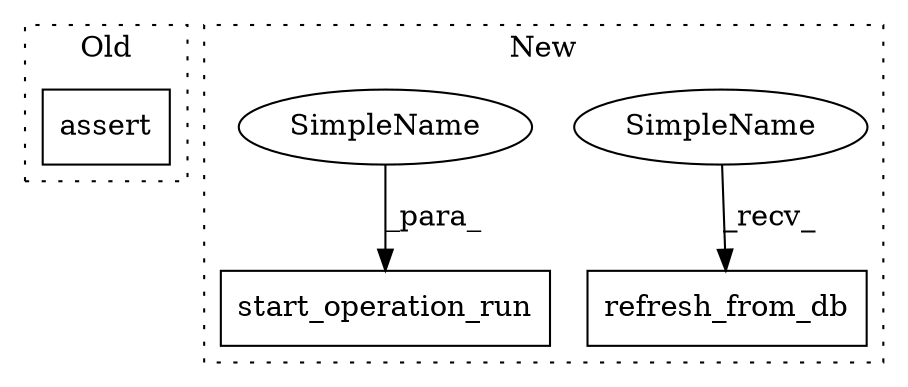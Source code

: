digraph G {
subgraph cluster0 {
1 [label="assert" a="6" s="15039" l="7" shape="box"];
label = "Old";
style="dotted";
}
subgraph cluster1 {
2 [label="refresh_from_db" a="32" s="17244" l="17" shape="box"];
3 [label="start_operation_run" a="32" s="17190,17223" l="20,1" shape="box"];
4 [label="SimpleName" a="42" s="17230" l="13" shape="ellipse"];
5 [label="SimpleName" a="42" s="17210" l="13" shape="ellipse"];
label = "New";
style="dotted";
}
4 -> 2 [label="_recv_"];
5 -> 3 [label="_para_"];
}